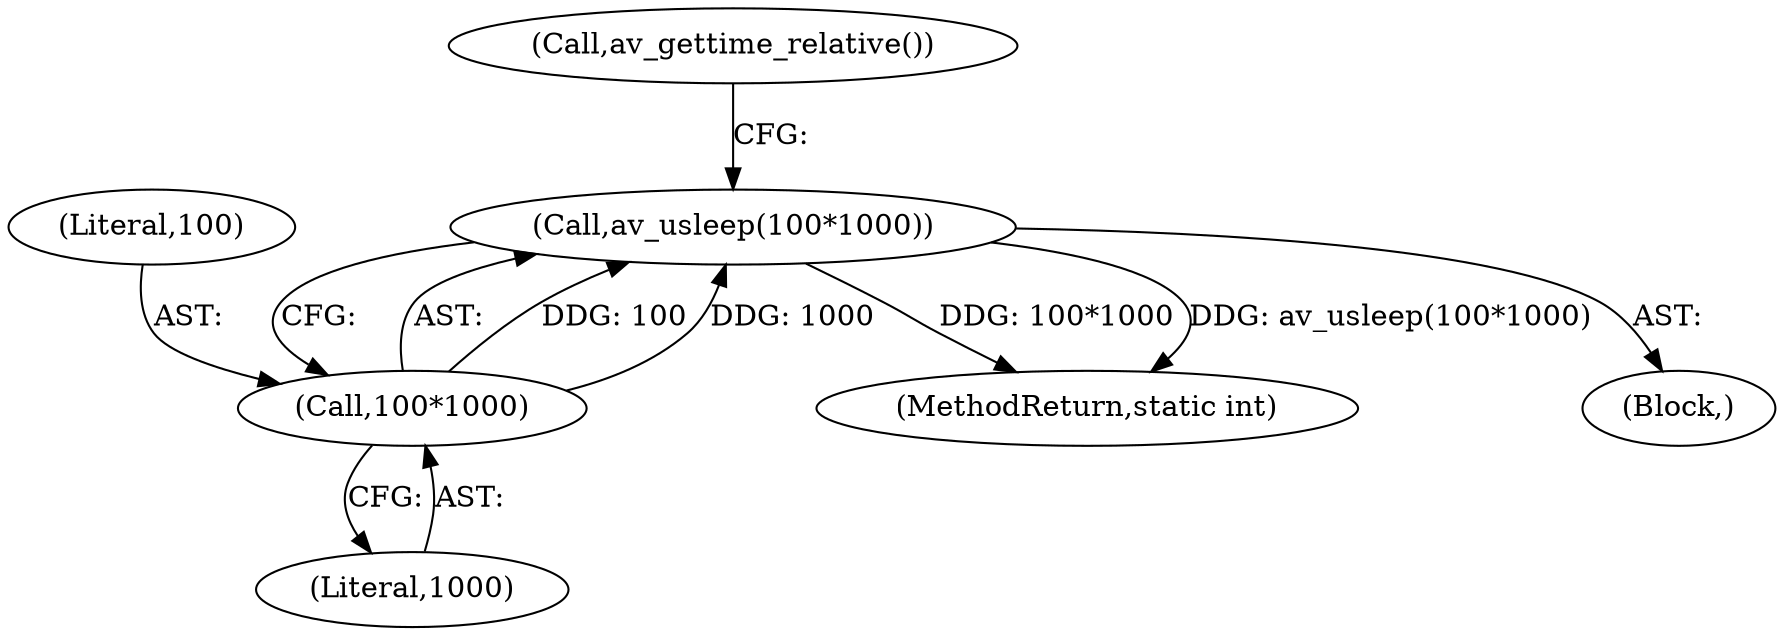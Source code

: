 digraph "0_FFmpeg_7ec414892ddcad88313848494b6fc5f437c9ca4a@API" {
"1000334" [label="(Call,av_usleep(100*1000))"];
"1000335" [label="(Call,100*1000)"];
"1000473" [label="(MethodReturn,static int)"];
"1000334" [label="(Call,av_usleep(100*1000))"];
"1000335" [label="(Call,100*1000)"];
"1000337" [label="(Literal,1000)"];
"1000321" [label="(Call,av_gettime_relative())"];
"1000326" [label="(Block,)"];
"1000336" [label="(Literal,100)"];
"1000334" -> "1000326"  [label="AST: "];
"1000334" -> "1000335"  [label="CFG: "];
"1000335" -> "1000334"  [label="AST: "];
"1000321" -> "1000334"  [label="CFG: "];
"1000334" -> "1000473"  [label="DDG: av_usleep(100*1000)"];
"1000334" -> "1000473"  [label="DDG: 100*1000"];
"1000335" -> "1000334"  [label="DDG: 100"];
"1000335" -> "1000334"  [label="DDG: 1000"];
"1000335" -> "1000337"  [label="CFG: "];
"1000336" -> "1000335"  [label="AST: "];
"1000337" -> "1000335"  [label="AST: "];
}
